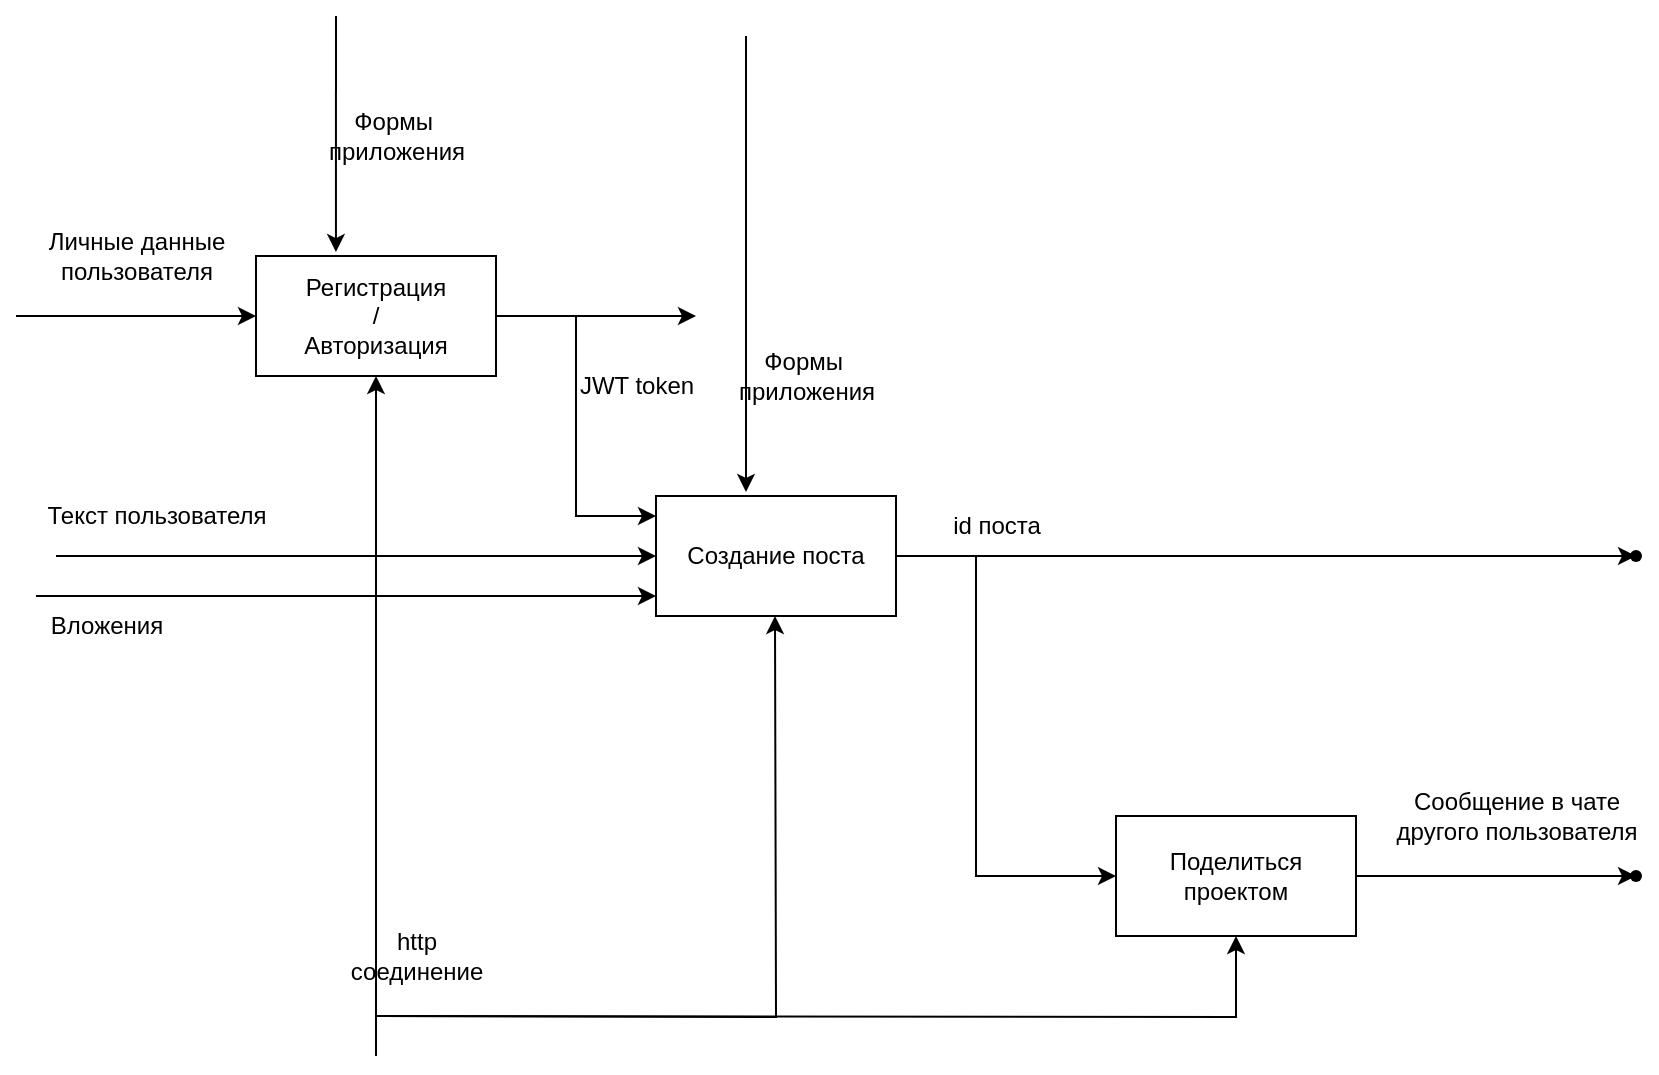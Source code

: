 <mxfile version="21.1.0" type="device">
  <diagram name="Страница 1" id="AiUZKS4OD5jMiDgkDY5z">
    <mxGraphModel dx="1362" dy="709" grid="1" gridSize="10" guides="1" tooltips="1" connect="1" arrows="1" fold="1" page="1" pageScale="1" pageWidth="1654" pageHeight="2336" math="0" shadow="0">
      <root>
        <mxCell id="0" />
        <mxCell id="1" parent="0" />
        <mxCell id="ARuwK9rGSnQX9T3sywEs-8" value="" style="edgeStyle=orthogonalEdgeStyle;rounded=0;orthogonalLoop=1;jettySize=auto;html=1;" edge="1" parent="1" source="ARuwK9rGSnQX9T3sywEs-1" target="ARuwK9rGSnQX9T3sywEs-7">
          <mxGeometry relative="1" as="geometry">
            <Array as="points">
              <mxPoint x="320" y="190" />
              <mxPoint x="320" y="290" />
            </Array>
          </mxGeometry>
        </mxCell>
        <mxCell id="ARuwK9rGSnQX9T3sywEs-1" value="Регистрация&lt;br&gt;/&lt;br&gt;Авторизация" style="rounded=0;whiteSpace=wrap;html=1;" vertex="1" parent="1">
          <mxGeometry x="160" y="160" width="120" height="60" as="geometry" />
        </mxCell>
        <mxCell id="ARuwK9rGSnQX9T3sywEs-2" value="" style="endArrow=classic;html=1;rounded=0;" edge="1" parent="1" target="ARuwK9rGSnQX9T3sywEs-1">
          <mxGeometry width="50" height="50" relative="1" as="geometry">
            <mxPoint x="40" y="190" as="sourcePoint" />
            <mxPoint x="720" y="340" as="targetPoint" />
          </mxGeometry>
        </mxCell>
        <mxCell id="ARuwK9rGSnQX9T3sywEs-3" value="Личные данные&lt;br&gt;пользователя" style="text;html=1;align=center;verticalAlign=middle;resizable=0;points=[];autosize=1;strokeColor=none;fillColor=none;" vertex="1" parent="1">
          <mxGeometry x="45" y="140" width="110" height="40" as="geometry" />
        </mxCell>
        <mxCell id="ARuwK9rGSnQX9T3sywEs-4" value="" style="endArrow=classic;html=1;rounded=0;entryX=0.333;entryY=-0.033;entryDx=0;entryDy=0;entryPerimeter=0;" edge="1" parent="1" target="ARuwK9rGSnQX9T3sywEs-1">
          <mxGeometry width="50" height="50" relative="1" as="geometry">
            <mxPoint x="200" y="40" as="sourcePoint" />
            <mxPoint x="50" y="130" as="targetPoint" />
          </mxGeometry>
        </mxCell>
        <mxCell id="ARuwK9rGSnQX9T3sywEs-6" value="Формы&amp;nbsp;&lt;br&gt;приложения" style="text;html=1;align=center;verticalAlign=middle;resizable=0;points=[];autosize=1;strokeColor=none;fillColor=none;" vertex="1" parent="1">
          <mxGeometry x="185" y="80" width="90" height="40" as="geometry" />
        </mxCell>
        <mxCell id="ARuwK9rGSnQX9T3sywEs-18" value="" style="edgeStyle=orthogonalEdgeStyle;rounded=0;orthogonalLoop=1;jettySize=auto;html=1;" edge="1" parent="1" source="ARuwK9rGSnQX9T3sywEs-7" target="ARuwK9rGSnQX9T3sywEs-17">
          <mxGeometry relative="1" as="geometry">
            <Array as="points">
              <mxPoint x="520" y="310" />
              <mxPoint x="520" y="470" />
            </Array>
          </mxGeometry>
        </mxCell>
        <mxCell id="ARuwK9rGSnQX9T3sywEs-24" value="" style="edgeStyle=orthogonalEdgeStyle;rounded=0;orthogonalLoop=1;jettySize=auto;html=1;" edge="1" parent="1" source="ARuwK9rGSnQX9T3sywEs-7" target="ARuwK9rGSnQX9T3sywEs-23">
          <mxGeometry relative="1" as="geometry" />
        </mxCell>
        <mxCell id="ARuwK9rGSnQX9T3sywEs-7" value="Создание поста" style="whiteSpace=wrap;html=1;rounded=0;" vertex="1" parent="1">
          <mxGeometry x="360" y="280" width="120" height="60" as="geometry" />
        </mxCell>
        <mxCell id="ARuwK9rGSnQX9T3sywEs-9" value="JWT token" style="text;html=1;align=center;verticalAlign=middle;resizable=0;points=[];autosize=1;strokeColor=none;fillColor=none;" vertex="1" parent="1">
          <mxGeometry x="310" y="210" width="80" height="30" as="geometry" />
        </mxCell>
        <mxCell id="ARuwK9rGSnQX9T3sywEs-11" value="" style="endArrow=classic;html=1;rounded=0;" edge="1" parent="1">
          <mxGeometry width="50" height="50" relative="1" as="geometry">
            <mxPoint x="50" y="330" as="sourcePoint" />
            <mxPoint x="360" y="330" as="targetPoint" />
          </mxGeometry>
        </mxCell>
        <mxCell id="ARuwK9rGSnQX9T3sywEs-12" value="Вложения" style="text;html=1;align=center;verticalAlign=middle;resizable=0;points=[];autosize=1;strokeColor=none;fillColor=none;" vertex="1" parent="1">
          <mxGeometry x="45" y="330" width="80" height="30" as="geometry" />
        </mxCell>
        <mxCell id="ARuwK9rGSnQX9T3sywEs-13" value="" style="endArrow=classic;html=1;rounded=0;" edge="1" parent="1" target="ARuwK9rGSnQX9T3sywEs-7">
          <mxGeometry width="50" height="50" relative="1" as="geometry">
            <mxPoint x="60" y="310" as="sourcePoint" />
            <mxPoint x="50" y="100" as="targetPoint" />
          </mxGeometry>
        </mxCell>
        <mxCell id="ARuwK9rGSnQX9T3sywEs-14" value="Текст пользователя" style="text;html=1;align=center;verticalAlign=middle;resizable=0;points=[];autosize=1;strokeColor=none;fillColor=none;" vertex="1" parent="1">
          <mxGeometry x="45" y="275" width="130" height="30" as="geometry" />
        </mxCell>
        <mxCell id="ARuwK9rGSnQX9T3sywEs-15" value="" style="endArrow=classic;html=1;rounded=0;entryX=0.333;entryY=-0.033;entryDx=0;entryDy=0;entryPerimeter=0;" edge="1" parent="1">
          <mxGeometry width="50" height="50" relative="1" as="geometry">
            <mxPoint x="405" y="50" as="sourcePoint" />
            <mxPoint x="405" y="278" as="targetPoint" />
          </mxGeometry>
        </mxCell>
        <mxCell id="ARuwK9rGSnQX9T3sywEs-16" value="Формы&amp;nbsp;&lt;br&gt;приложения" style="text;html=1;align=center;verticalAlign=middle;resizable=0;points=[];autosize=1;strokeColor=none;fillColor=none;" vertex="1" parent="1">
          <mxGeometry x="390" y="200" width="90" height="40" as="geometry" />
        </mxCell>
        <mxCell id="ARuwK9rGSnQX9T3sywEs-21" value="" style="edgeStyle=orthogonalEdgeStyle;rounded=0;orthogonalLoop=1;jettySize=auto;html=1;" edge="1" parent="1" source="ARuwK9rGSnQX9T3sywEs-17" target="ARuwK9rGSnQX9T3sywEs-20">
          <mxGeometry relative="1" as="geometry" />
        </mxCell>
        <mxCell id="ARuwK9rGSnQX9T3sywEs-17" value="Поделиться проектом" style="whiteSpace=wrap;html=1;rounded=0;" vertex="1" parent="1">
          <mxGeometry x="590" y="440" width="120" height="60" as="geometry" />
        </mxCell>
        <mxCell id="ARuwK9rGSnQX9T3sywEs-19" value="id поста" style="text;html=1;align=center;verticalAlign=middle;resizable=0;points=[];autosize=1;strokeColor=none;fillColor=none;" vertex="1" parent="1">
          <mxGeometry x="495" y="280" width="70" height="30" as="geometry" />
        </mxCell>
        <mxCell id="ARuwK9rGSnQX9T3sywEs-20" value="" style="shape=waypoint;sketch=0;size=6;pointerEvents=1;points=[];fillColor=default;resizable=0;rotatable=0;perimeter=centerPerimeter;snapToPoint=1;rounded=0;" vertex="1" parent="1">
          <mxGeometry x="840" y="460" width="20" height="20" as="geometry" />
        </mxCell>
        <mxCell id="ARuwK9rGSnQX9T3sywEs-22" value="Сообщение в чате&lt;br&gt;другого пользователя" style="text;html=1;align=center;verticalAlign=middle;resizable=0;points=[];autosize=1;strokeColor=none;fillColor=none;" vertex="1" parent="1">
          <mxGeometry x="720" y="420" width="140" height="40" as="geometry" />
        </mxCell>
        <mxCell id="ARuwK9rGSnQX9T3sywEs-23" value="" style="shape=waypoint;sketch=0;size=6;pointerEvents=1;points=[];fillColor=default;resizable=0;rotatable=0;perimeter=centerPerimeter;snapToPoint=1;rounded=0;" vertex="1" parent="1">
          <mxGeometry x="840" y="300" width="20" height="20" as="geometry" />
        </mxCell>
        <mxCell id="ARuwK9rGSnQX9T3sywEs-27" value="" style="endArrow=classic;html=1;rounded=0;exitX=1;exitY=0.5;exitDx=0;exitDy=0;" edge="1" parent="1" source="ARuwK9rGSnQX9T3sywEs-1">
          <mxGeometry width="50" height="50" relative="1" as="geometry">
            <mxPoint x="420" y="300" as="sourcePoint" />
            <mxPoint x="380" y="190" as="targetPoint" />
          </mxGeometry>
        </mxCell>
        <mxCell id="ARuwK9rGSnQX9T3sywEs-28" value="" style="endArrow=classic;html=1;rounded=0;" edge="1" parent="1" target="ARuwK9rGSnQX9T3sywEs-1">
          <mxGeometry width="50" height="50" relative="1" as="geometry">
            <mxPoint x="220" y="560" as="sourcePoint" />
            <mxPoint x="470" y="250" as="targetPoint" />
          </mxGeometry>
        </mxCell>
        <mxCell id="ARuwK9rGSnQX9T3sywEs-29" value="" style="endArrow=classic;html=1;rounded=0;edgeStyle=orthogonalEdgeStyle;" edge="1" parent="1">
          <mxGeometry width="50" height="50" relative="1" as="geometry">
            <mxPoint x="220" y="540" as="sourcePoint" />
            <mxPoint x="419.5" y="340" as="targetPoint" />
          </mxGeometry>
        </mxCell>
        <mxCell id="ARuwK9rGSnQX9T3sywEs-30" value="" style="endArrow=classic;html=1;rounded=0;edgeStyle=orthogonalEdgeStyle;entryX=0.5;entryY=1;entryDx=0;entryDy=0;" edge="1" parent="1" target="ARuwK9rGSnQX9T3sywEs-17">
          <mxGeometry width="50" height="50" relative="1" as="geometry">
            <mxPoint x="220" y="540" as="sourcePoint" />
            <mxPoint x="640" y="540" as="targetPoint" />
          </mxGeometry>
        </mxCell>
        <mxCell id="ARuwK9rGSnQX9T3sywEs-31" value="http&lt;br&gt;соединение" style="text;html=1;align=center;verticalAlign=middle;resizable=0;points=[];autosize=1;strokeColor=none;fillColor=none;" vertex="1" parent="1">
          <mxGeometry x="195" y="490" width="90" height="40" as="geometry" />
        </mxCell>
      </root>
    </mxGraphModel>
  </diagram>
</mxfile>

